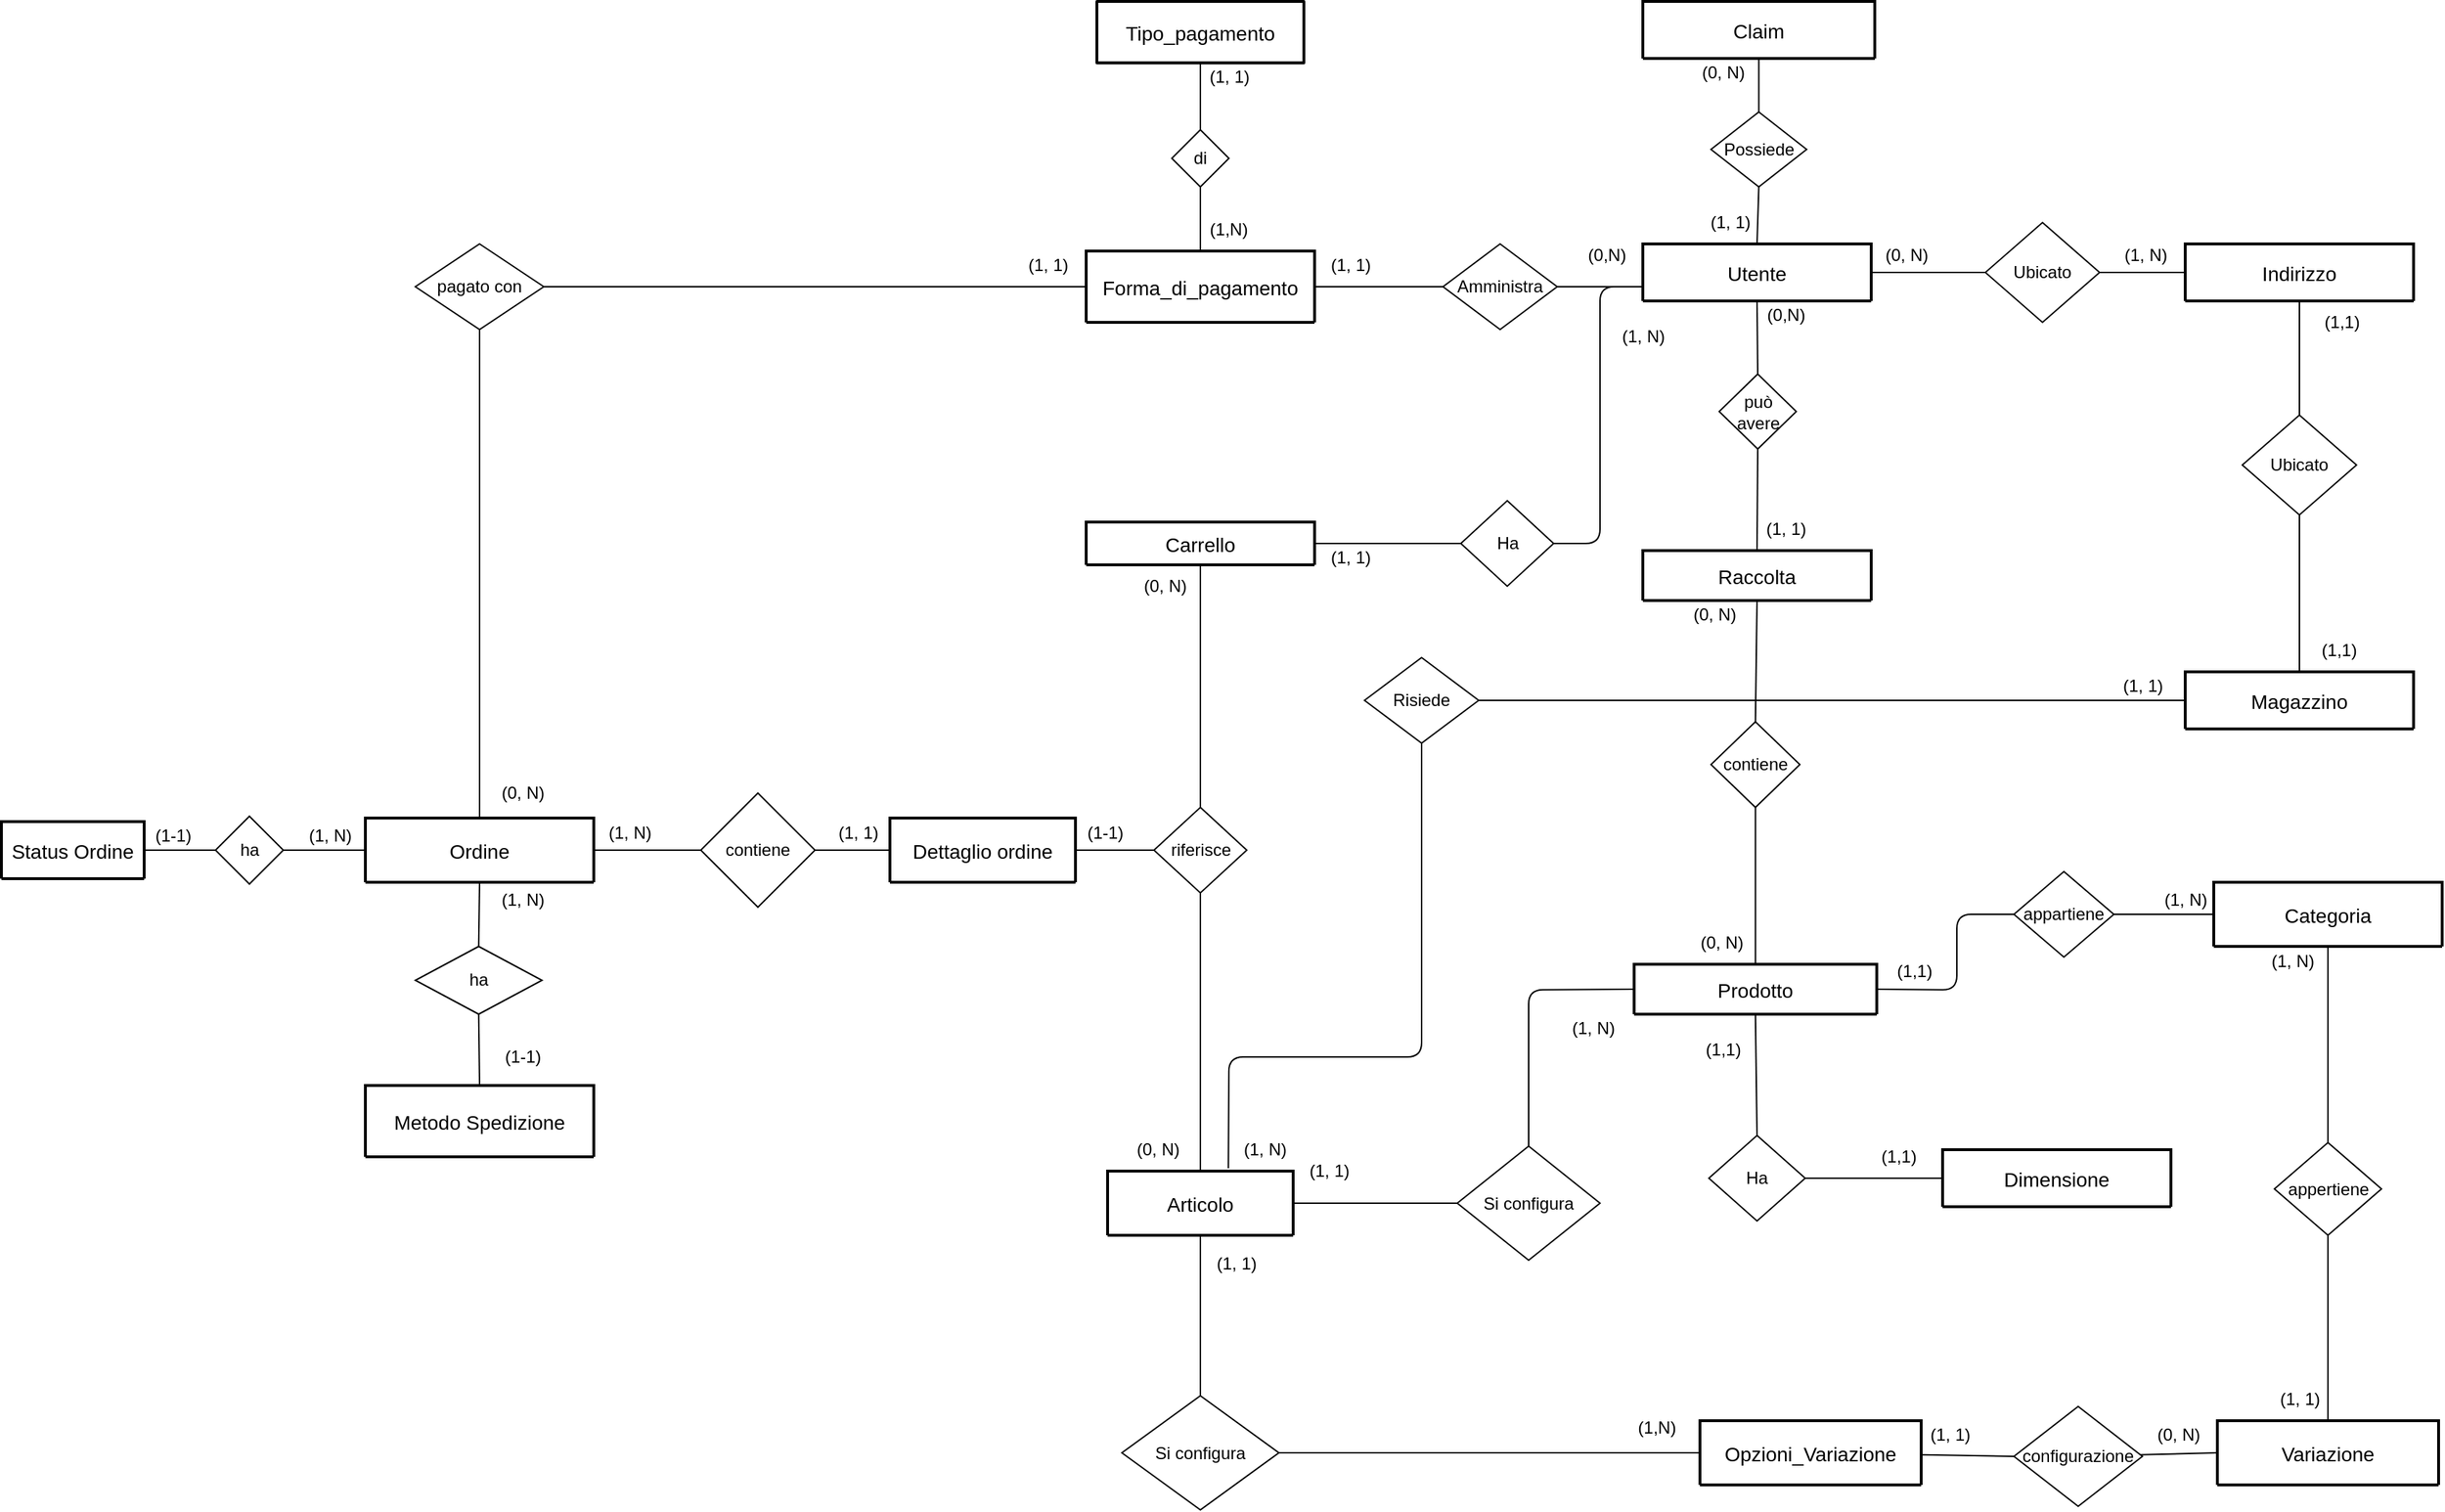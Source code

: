 <mxfile>
    <diagram id="2dFr3bN1FyDj8-6Dwqnr" name="Page-1">
        <mxGraphModel dx="3108" dy="565" grid="1" gridSize="10" guides="1" tooltips="1" connect="1" arrows="1" fold="1" page="1" pageScale="1" pageWidth="827" pageHeight="1169" math="0" shadow="0">
            <root>
                <mxCell id="0"/>
                <mxCell id="1" parent="0"/>
                <mxCell id="166" value="Utente" style="swimlane;childLayout=stackLayout;horizontal=1;startSize=130;horizontalStack=0;rounded=1;fontSize=14;fontStyle=0;strokeWidth=2;resizeParent=0;resizeLast=1;shadow=0;dashed=0;align=center;" parent="1" vertex="1">
                    <mxGeometry x="320" y="180" width="160" height="40" as="geometry"/>
                </mxCell>
                <mxCell id="168" value="Indirizzo" style="swimlane;childLayout=stackLayout;horizontal=1;startSize=148;horizontalStack=0;rounded=1;fontSize=14;fontStyle=0;strokeWidth=2;resizeParent=0;resizeLast=1;shadow=0;dashed=0;align=center;" parent="1" vertex="1">
                    <mxGeometry x="700" y="180" width="160" height="40" as="geometry"/>
                </mxCell>
                <mxCell id="170" style="edgeStyle=none;html=1;exitX=0;exitY=0.5;exitDx=0;exitDy=0;entryX=1;entryY=0.5;entryDx=0;entryDy=0;endArrow=none;endFill=0;" parent="1" source="172" target="166" edge="1">
                    <mxGeometry relative="1" as="geometry">
                        <mxPoint x="480" y="210" as="targetPoint"/>
                    </mxGeometry>
                </mxCell>
                <mxCell id="171" style="edgeStyle=none;html=1;exitX=1;exitY=0.5;exitDx=0;exitDy=0;endArrow=none;endFill=0;entryX=0;entryY=0.5;entryDx=0;entryDy=0;" parent="1" source="172" target="168" edge="1">
                    <mxGeometry relative="1" as="geometry"/>
                </mxCell>
                <mxCell id="172" value="Ubicato" style="shape=rhombus;perimeter=rhombusPerimeter;whiteSpace=wrap;html=1;align=center;" parent="1" vertex="1">
                    <mxGeometry x="560" y="165" width="80" height="70" as="geometry"/>
                </mxCell>
                <mxCell id="173" value="Forma_di_pagamento" style="swimlane;childLayout=stackLayout;horizontal=1;startSize=50;horizontalStack=0;rounded=1;fontSize=14;fontStyle=0;strokeWidth=2;resizeParent=0;resizeLast=1;shadow=0;dashed=0;align=center;" parent="1" vertex="1">
                    <mxGeometry x="-70" y="185" width="160" height="50" as="geometry"/>
                </mxCell>
                <mxCell id="175" value="Tipo_pagamento" style="swimlane;childLayout=stackLayout;horizontal=1;startSize=43;horizontalStack=0;rounded=1;fontSize=14;fontStyle=0;strokeWidth=2;resizeParent=0;resizeLast=1;shadow=0;dashed=0;align=center;" parent="1" vertex="1">
                    <mxGeometry x="-62.5" y="10" width="145" height="43.12" as="geometry"/>
                </mxCell>
                <mxCell id="176" value="&#10;" style="align=left;strokeColor=none;fillColor=none;spacingLeft=4;fontSize=12;verticalAlign=top;resizable=0;rotatable=0;part=1;" parent="175" vertex="1">
                    <mxGeometry y="43" width="145" height="0.12" as="geometry"/>
                </mxCell>
                <mxCell id="177" style="edgeStyle=none;html=1;exitX=1;exitY=0.5;exitDx=0;exitDy=0;entryX=0;entryY=0.5;entryDx=0;entryDy=0;endArrow=none;endFill=0;" parent="1" source="179" edge="1">
                    <mxGeometry relative="1" as="geometry">
                        <mxPoint x="320" y="210" as="targetPoint"/>
                    </mxGeometry>
                </mxCell>
                <mxCell id="178" style="edgeStyle=none;html=1;exitX=0;exitY=0.5;exitDx=0;exitDy=0;endArrow=none;endFill=0;entryX=1;entryY=0.5;entryDx=0;entryDy=0;" parent="1" source="179" target="173" edge="1">
                    <mxGeometry relative="1" as="geometry">
                        <mxPoint x="110" y="210" as="targetPoint"/>
                    </mxGeometry>
                </mxCell>
                <mxCell id="179" value="Amministra" style="shape=rhombus;perimeter=rhombusPerimeter;whiteSpace=wrap;html=1;align=center;" parent="1" vertex="1">
                    <mxGeometry x="180" y="180" width="80" height="60" as="geometry"/>
                </mxCell>
                <mxCell id="180" style="edgeStyle=none;html=1;exitX=0.5;exitY=1;exitDx=0;exitDy=0;endArrow=none;endFill=0;entryX=0.5;entryY=0;entryDx=0;entryDy=0;" parent="1" source="182" target="173" edge="1">
                    <mxGeometry relative="1" as="geometry">
                        <mxPoint y="300" as="targetPoint"/>
                    </mxGeometry>
                </mxCell>
                <mxCell id="327" style="edgeStyle=none;html=1;exitX=0.5;exitY=0;exitDx=0;exitDy=0;fontSize=20;endArrow=none;endFill=0;entryX=0.5;entryY=0;entryDx=0;entryDy=0;" parent="1" source="182" target="176" edge="1">
                    <mxGeometry relative="1" as="geometry">
                        <mxPoint x="-20" y="80" as="targetPoint"/>
                        <mxPoint x="2.5" y="106.88" as="sourcePoint"/>
                    </mxGeometry>
                </mxCell>
                <mxCell id="182" value="di" style="shape=rhombus;perimeter=rhombusPerimeter;whiteSpace=wrap;html=1;align=center;" parent="1" vertex="1">
                    <mxGeometry x="-10" y="100" width="40" height="40" as="geometry"/>
                </mxCell>
                <mxCell id="183" value="Carrello" style="swimlane;childLayout=stackLayout;horizontal=1;startSize=30;horizontalStack=0;rounded=1;fontSize=14;fontStyle=0;strokeWidth=2;resizeParent=0;resizeLast=1;shadow=0;dashed=0;align=center;" parent="1" vertex="1">
                    <mxGeometry x="-70" y="375" width="160" height="30" as="geometry"/>
                </mxCell>
                <mxCell id="185" style="edgeStyle=none;html=1;exitX=1;exitY=0.5;exitDx=0;exitDy=0;entryX=0;entryY=0.75;entryDx=0;entryDy=0;endArrow=none;endFill=0;" parent="1" source="187" target="166" edge="1">
                    <mxGeometry relative="1" as="geometry">
                        <Array as="points">
                            <mxPoint x="290" y="390"/>
                            <mxPoint x="290" y="210"/>
                        </Array>
                    </mxGeometry>
                </mxCell>
                <mxCell id="328" style="edgeStyle=none;html=1;exitX=0;exitY=0.5;exitDx=0;exitDy=0;entryX=1;entryY=0.5;entryDx=0;entryDy=0;fontSize=20;endArrow=none;endFill=0;" parent="1" source="187" target="183" edge="1">
                    <mxGeometry relative="1" as="geometry"/>
                </mxCell>
                <mxCell id="187" value="Ha" style="shape=rhombus;perimeter=rhombusPerimeter;whiteSpace=wrap;html=1;align=center;" parent="1" vertex="1">
                    <mxGeometry x="192.5" y="360" width="65" height="60" as="geometry"/>
                </mxCell>
                <mxCell id="339" style="edgeStyle=none;html=1;endArrow=none;endFill=0;exitX=0;exitY=0.5;exitDx=0;exitDy=0;entryX=0.5;entryY=0;entryDx=0;entryDy=0;" edge="1" parent="1" source="188" target="340">
                    <mxGeometry relative="1" as="geometry">
                        <mxPoint x="180" y="740" as="targetPoint"/>
                        <Array as="points">
                            <mxPoint x="240" y="703"/>
                        </Array>
                    </mxGeometry>
                </mxCell>
                <mxCell id="188" value="Prodotto" style="swimlane;childLayout=stackLayout;horizontal=1;startSize=35;horizontalStack=0;rounded=1;fontSize=14;fontStyle=0;strokeWidth=2;resizeParent=0;resizeLast=1;shadow=0;dashed=0;align=center;arcSize=15;" parent="1" vertex="1">
                    <mxGeometry x="313.88" y="685" width="170" height="35" as="geometry"/>
                </mxCell>
                <mxCell id="190" value="Categoria" style="swimlane;childLayout=stackLayout;horizontal=1;startSize=45;horizontalStack=0;rounded=1;fontSize=14;fontStyle=0;strokeWidth=2;resizeParent=0;resizeLast=1;shadow=0;dashed=0;align=center;" parent="1" vertex="1">
                    <mxGeometry x="720" y="627.5" width="160" height="45" as="geometry"/>
                </mxCell>
                <mxCell id="192" style="edgeStyle=none;html=1;exitX=0;exitY=0.5;exitDx=0;exitDy=0;endArrow=none;endFill=0;entryX=1;entryY=0.5;entryDx=0;entryDy=0;" parent="1" source="194" edge="1" target="188">
                    <mxGeometry relative="1" as="geometry">
                        <mxPoint x="490" y="650" as="targetPoint"/>
                        <Array as="points">
                            <mxPoint x="540" y="650"/>
                            <mxPoint x="540" y="703"/>
                        </Array>
                    </mxGeometry>
                </mxCell>
                <mxCell id="193" style="edgeStyle=none;html=1;exitX=1;exitY=0.5;exitDx=0;exitDy=0;endArrow=none;endFill=0;entryX=0;entryY=0.5;entryDx=0;entryDy=0;" parent="1" source="194" target="190" edge="1">
                    <mxGeometry relative="1" as="geometry">
                        <mxPoint x="690" y="650" as="targetPoint"/>
                    </mxGeometry>
                </mxCell>
                <mxCell id="194" value="appartiene" style="shape=rhombus;perimeter=rhombusPerimeter;whiteSpace=wrap;html=1;align=center;" parent="1" vertex="1">
                    <mxGeometry x="580" y="620" width="70" height="60" as="geometry"/>
                </mxCell>
                <mxCell id="195" value="Variazione" style="swimlane;childLayout=stackLayout;horizontal=1;startSize=65;horizontalStack=0;rounded=1;fontSize=14;fontStyle=0;strokeWidth=2;resizeParent=0;resizeLast=1;shadow=0;dashed=0;align=center;" parent="1" vertex="1">
                    <mxGeometry x="722.5" y="1005" width="155" height="45" as="geometry"/>
                </mxCell>
                <mxCell id="197" style="edgeStyle=none;html=1;entryX=0.5;entryY=0;entryDx=0;entryDy=0;endArrow=none;endFill=0;" parent="1" source="199" target="195" edge="1">
                    <mxGeometry relative="1" as="geometry"/>
                </mxCell>
                <mxCell id="198" style="edgeStyle=none;html=1;entryX=0.5;entryY=1;entryDx=0;entryDy=0;endArrow=none;endFill=0;" parent="1" source="199" target="190" edge="1">
                    <mxGeometry relative="1" as="geometry">
                        <mxPoint x="770" y="710" as="targetPoint"/>
                    </mxGeometry>
                </mxCell>
                <mxCell id="199" value="appertiene" style="shape=rhombus;perimeter=rhombusPerimeter;whiteSpace=wrap;html=1;align=center;" parent="1" vertex="1">
                    <mxGeometry x="762.5" y="810" width="75" height="65" as="geometry"/>
                </mxCell>
                <mxCell id="200" style="edgeStyle=none;html=1;entryX=0;entryY=0.5;entryDx=0;entryDy=0;endArrow=none;endFill=0;" parent="1" source="201" target="204" edge="1">
                    <mxGeometry relative="1" as="geometry"/>
                </mxCell>
                <mxCell id="201" value="Opzioni_Variazione" style="swimlane;childLayout=stackLayout;horizontal=1;startSize=75;horizontalStack=0;rounded=1;fontSize=14;fontStyle=0;strokeWidth=2;resizeParent=0;resizeLast=1;shadow=0;dashed=0;align=center;" parent="1" vertex="1">
                    <mxGeometry x="360" y="1005" width="155" height="45" as="geometry"/>
                </mxCell>
                <mxCell id="203" style="edgeStyle=none;html=1;entryX=0;entryY=0.5;entryDx=0;entryDy=0;endArrow=none;endFill=0;" parent="1" source="204" target="195" edge="1">
                    <mxGeometry relative="1" as="geometry"/>
                </mxCell>
                <mxCell id="204" value="configurazione" style="shape=rhombus;perimeter=rhombusPerimeter;whiteSpace=wrap;html=1;align=center;" parent="1" vertex="1">
                    <mxGeometry x="580" y="995" width="90" height="70" as="geometry"/>
                </mxCell>
                <mxCell id="205" value="Magazzino" style="swimlane;childLayout=stackLayout;horizontal=1;startSize=100;horizontalStack=0;rounded=1;fontSize=14;fontStyle=0;strokeWidth=2;resizeParent=0;resizeLast=1;shadow=0;dashed=0;align=center;" parent="1" vertex="1">
                    <mxGeometry x="700" y="480" width="160" height="40" as="geometry"/>
                </mxCell>
                <mxCell id="207" style="edgeStyle=none;html=1;exitX=0.5;exitY=0;exitDx=0;exitDy=0;entryX=0.5;entryY=1;entryDx=0;entryDy=0;startArrow=none;startFill=0;endArrow=none;endFill=0;" parent="1" source="209" target="168" edge="1">
                    <mxGeometry relative="1" as="geometry">
                        <mxPoint x="772" y="242" as="targetPoint"/>
                    </mxGeometry>
                </mxCell>
                <mxCell id="208" style="edgeStyle=none;html=1;exitX=0.5;exitY=1;exitDx=0;exitDy=0;entryX=0.5;entryY=0;entryDx=0;entryDy=0;startArrow=none;startFill=0;endArrow=none;endFill=0;" parent="1" source="209" target="205" edge="1">
                    <mxGeometry relative="1" as="geometry"/>
                </mxCell>
                <mxCell id="209" value="Ubicato" style="shape=rhombus;perimeter=rhombusPerimeter;whiteSpace=wrap;html=1;align=center;" parent="1" vertex="1">
                    <mxGeometry x="740" y="300" width="80" height="70" as="geometry"/>
                </mxCell>
                <mxCell id="210" value="Dimensione" style="swimlane;childLayout=stackLayout;horizontal=1;startSize=90;horizontalStack=0;rounded=1;fontSize=14;fontStyle=0;strokeWidth=2;resizeParent=0;resizeLast=1;shadow=0;dashed=0;align=center;" parent="1" vertex="1">
                    <mxGeometry x="530" y="815" width="160" height="40" as="geometry"/>
                </mxCell>
                <mxCell id="212" style="edgeStyle=none;html=1;exitX=0.5;exitY=0;exitDx=0;exitDy=0;entryX=0.5;entryY=1;entryDx=0;entryDy=0;endArrow=none;endFill=0;" parent="1" source="214" target="188" edge="1">
                    <mxGeometry relative="1" as="geometry">
                        <mxPoint x="447.5" y="715" as="targetPoint"/>
                    </mxGeometry>
                </mxCell>
                <mxCell id="330" style="edgeStyle=none;html=1;exitX=1;exitY=0.5;exitDx=0;exitDy=0;entryX=0;entryY=0.5;entryDx=0;entryDy=0;fontSize=20;endArrow=none;endFill=0;" parent="1" source="214" target="210" edge="1">
                    <mxGeometry relative="1" as="geometry"/>
                </mxCell>
                <mxCell id="214" value="Ha" style="shape=rhombus;perimeter=rhombusPerimeter;whiteSpace=wrap;html=1;align=center;" parent="1" vertex="1">
                    <mxGeometry x="366.25" y="805" width="67.5" height="60" as="geometry"/>
                </mxCell>
                <mxCell id="320" style="edgeStyle=none;html=1;exitX=1;exitY=0.5;exitDx=0;exitDy=0;entryX=0;entryY=0.5;entryDx=0;entryDy=0;fontSize=20;endArrow=none;endFill=0;" parent="1" source="217" target="205" edge="1">
                    <mxGeometry relative="1" as="geometry"/>
                </mxCell>
                <mxCell id="217" value="Risiede" style="shape=rhombus;perimeter=rhombusPerimeter;whiteSpace=wrap;html=1;align=center;" parent="1" vertex="1">
                    <mxGeometry x="125" y="470" width="80" height="60" as="geometry"/>
                </mxCell>
                <mxCell id="218" style="edgeStyle=none;html=1;exitX=0.5;exitY=0;exitDx=0;exitDy=0;entryX=0.5;entryY=1;entryDx=0;entryDy=0;startArrow=none;startFill=0;endArrow=none;endFill=0;" parent="1" source="221" target="183" edge="1">
                    <mxGeometry relative="1" as="geometry">
                        <mxPoint x="10" y="480" as="targetPoint"/>
                    </mxGeometry>
                </mxCell>
                <mxCell id="322" style="edgeStyle=none;html=1;exitX=0;exitY=0.5;exitDx=0;exitDy=0;entryX=1;entryY=0.5;entryDx=0;entryDy=0;fontSize=20;endArrow=none;endFill=0;" parent="1" source="221" target="266" edge="1">
                    <mxGeometry relative="1" as="geometry"/>
                </mxCell>
                <mxCell id="221" value="riferisce" style="shape=rhombus;perimeter=rhombusPerimeter;whiteSpace=wrap;html=1;align=center;" parent="1" vertex="1">
                    <mxGeometry x="-22.5" y="575" width="65" height="60" as="geometry"/>
                </mxCell>
                <mxCell id="226" value="Metodo Spedizione" style="swimlane;childLayout=stackLayout;horizontal=1;startSize=90;horizontalStack=0;rounded=1;fontSize=14;fontStyle=0;strokeWidth=2;resizeParent=0;resizeLast=1;shadow=0;dashed=0;align=center;" parent="1" vertex="1">
                    <mxGeometry x="-575" y="770" width="160" height="50" as="geometry"/>
                </mxCell>
                <mxCell id="228" style="edgeStyle=none;html=1;exitX=1;exitY=0.5;exitDx=0;exitDy=0;entryX=0;entryY=0.5;entryDx=0;entryDy=0;startArrow=none;startFill=0;endArrow=none;endFill=0;" parent="1" source="230" target="264" edge="1">
                    <mxGeometry relative="1" as="geometry"/>
                </mxCell>
                <mxCell id="230" value="ha" style="shape=rhombus;perimeter=rhombusPerimeter;whiteSpace=wrap;html=1;align=center;" parent="1" vertex="1">
                    <mxGeometry x="-680" y="581.25" width="47.5" height="47.5" as="geometry"/>
                </mxCell>
                <mxCell id="231" style="edgeStyle=none;html=1;exitX=0.5;exitY=1;exitDx=0;exitDy=0;entryX=0.5;entryY=0;entryDx=0;entryDy=0;endArrow=none;endFill=0;" parent="1" source="233" target="166" edge="1">
                    <mxGeometry relative="1" as="geometry"/>
                </mxCell>
                <mxCell id="232" value="(1,1)" style="text;html=1;align=center;verticalAlign=middle;resizable=0;points=[];autosize=1;strokeColor=none;fillColor=none;" parent="1" vertex="1">
                    <mxGeometry x="490" y="680" width="40" height="20" as="geometry"/>
                </mxCell>
                <mxCell id="233" value="Possiede" style="shape=rhombus;perimeter=rhombusPerimeter;whiteSpace=wrap;html=1;align=center;" parent="1" vertex="1">
                    <mxGeometry x="367.75" y="87.5" width="67" height="52.5" as="geometry"/>
                </mxCell>
                <mxCell id="234" value="(1, N)" style="text;html=1;align=center;verticalAlign=middle;resizable=0;points=[];autosize=1;strokeColor=none;fillColor=none;" parent="1" vertex="1">
                    <mxGeometry x="675" y="630" width="50" height="20" as="geometry"/>
                </mxCell>
                <mxCell id="235" value="(1, N)" style="text;html=1;align=center;verticalAlign=middle;resizable=0;points=[];autosize=1;strokeColor=none;fillColor=none;" parent="1" vertex="1">
                    <mxGeometry x="750" y="672.5" width="50" height="20" as="geometry"/>
                </mxCell>
                <mxCell id="236" value="(1, 1)" style="text;html=1;align=center;verticalAlign=middle;resizable=0;points=[];autosize=1;strokeColor=none;fillColor=none;" parent="1" vertex="1">
                    <mxGeometry x="760" y="980" width="40" height="20" as="geometry"/>
                </mxCell>
                <mxCell id="238" value="(0, N)" style="text;html=1;strokeColor=none;fillColor=none;align=center;verticalAlign=middle;whiteSpace=wrap;rounded=0;" parent="1" vertex="1">
                    <mxGeometry x="485" y="172.5" width="40" height="30" as="geometry"/>
                </mxCell>
                <mxCell id="240" style="edgeStyle=none;html=1;exitX=0.5;exitY=1;exitDx=0;exitDy=0;entryX=0.5;entryY=0;entryDx=0;entryDy=0;startArrow=none;startFill=0;endArrow=none;endFill=0;" parent="1" source="242" target="226" edge="1">
                    <mxGeometry relative="1" as="geometry">
                        <mxPoint x="-117.5" y="1017.5" as="targetPoint"/>
                    </mxGeometry>
                </mxCell>
                <mxCell id="241" style="edgeStyle=none;html=1;exitX=0.5;exitY=0;exitDx=0;exitDy=0;entryX=0.5;entryY=1;entryDx=0;entryDy=0;startArrow=none;startFill=0;endArrow=none;endFill=0;" parent="1" source="242" target="253" edge="1">
                    <mxGeometry relative="1" as="geometry">
                        <mxPoint x="-355" y="920" as="targetPoint"/>
                    </mxGeometry>
                </mxCell>
                <mxCell id="242" value="ha" style="shape=rhombus;perimeter=rhombusPerimeter;whiteSpace=wrap;html=1;align=center;" parent="1" vertex="1">
                    <mxGeometry x="-540" y="672.5" width="88.75" height="47.5" as="geometry"/>
                </mxCell>
                <mxCell id="243" style="edgeStyle=none;html=1;exitX=0.5;exitY=0;exitDx=0;exitDy=0;entryX=0.5;entryY=1;entryDx=0;entryDy=0;endArrow=none;endFill=0;" parent="1" source="233" target="309" edge="1">
                    <mxGeometry relative="1" as="geometry">
                        <mxPoint x="225" y="90" as="targetPoint"/>
                    </mxGeometry>
                </mxCell>
                <mxCell id="244" value="(1,1)" style="text;html=1;strokeColor=none;fillColor=none;align=center;verticalAlign=middle;whiteSpace=wrap;rounded=0;" parent="1" vertex="1">
                    <mxGeometry x="777.5" y="450.0" width="60" height="30" as="geometry"/>
                </mxCell>
                <mxCell id="246" value="(1, 1)" style="text;html=1;align=center;verticalAlign=middle;resizable=0;points=[];autosize=1;strokeColor=none;fillColor=none;" parent="1" vertex="1">
                    <mxGeometry x="650" y="480" width="40" height="20" as="geometry"/>
                </mxCell>
                <mxCell id="247" value="(1,1)" style="text;html=1;strokeColor=none;fillColor=none;align=center;verticalAlign=middle;whiteSpace=wrap;rounded=0;" parent="1" vertex="1">
                    <mxGeometry x="355.5" y="730" width="41" height="30" as="geometry"/>
                </mxCell>
                <mxCell id="248" value="(1,1)" style="text;html=1;strokeColor=none;fillColor=none;align=center;verticalAlign=middle;whiteSpace=wrap;rounded=0;" parent="1" vertex="1">
                    <mxGeometry x="474" y="810" width="51" height="20" as="geometry"/>
                </mxCell>
                <mxCell id="249" value="(0, N)" style="text;html=1;align=center;verticalAlign=middle;resizable=0;points=[];autosize=1;strokeColor=none;fillColor=none;" parent="1" vertex="1">
                    <mxGeometry x="670" y="1005" width="50" height="20" as="geometry"/>
                </mxCell>
                <mxCell id="250" value="(1, 1)" style="text;html=1;align=center;verticalAlign=middle;resizable=0;points=[];autosize=1;strokeColor=none;fillColor=none;" parent="1" vertex="1">
                    <mxGeometry x="515" y="1005" width="40" height="20" as="geometry"/>
                </mxCell>
                <mxCell id="251" value="(1, N)" style="text;html=1;strokeColor=none;fillColor=none;align=center;verticalAlign=middle;whiteSpace=wrap;rounded=0;" parent="1" vertex="1">
                    <mxGeometry x="645" y="177.5" width="55" height="20" as="geometry"/>
                </mxCell>
                <mxCell id="264" value="Status Ordine" style="swimlane;childLayout=stackLayout;horizontal=1;startSize=50;horizontalStack=0;rounded=1;fontSize=14;fontStyle=0;strokeWidth=2;resizeParent=0;resizeLast=1;shadow=0;dashed=0;align=center;" parent="1" vertex="1">
                    <mxGeometry x="-830" y="585" width="100" height="40" as="geometry"/>
                </mxCell>
                <mxCell id="266" value="Dettaglio ordine" style="swimlane;childLayout=stackLayout;horizontal=1;startSize=65;horizontalStack=0;rounded=1;fontSize=14;fontStyle=0;strokeWidth=2;resizeParent=0;resizeLast=1;shadow=0;dashed=0;align=center;" parent="1" vertex="1">
                    <mxGeometry x="-207.5" y="582.5" width="130" height="45" as="geometry"/>
                </mxCell>
                <mxCell id="267" value="&#10;&#10;" style="align=left;strokeColor=none;fillColor=none;spacingLeft=4;fontSize=12;verticalAlign=top;resizable=0;rotatable=0;part=1;" parent="266" vertex="1">
                    <mxGeometry y="45" width="130" as="geometry"/>
                </mxCell>
                <mxCell id="315" style="edgeStyle=none;html=1;exitX=0;exitY=0.5;exitDx=0;exitDy=0;entryX=1;entryY=0.5;entryDx=0;entryDy=0;fontSize=20;endArrow=none;endFill=0;" parent="1" source="270" target="253" edge="1">
                    <mxGeometry relative="1" as="geometry"/>
                </mxCell>
                <mxCell id="316" style="edgeStyle=none;html=1;exitX=1;exitY=0.5;exitDx=0;exitDy=0;entryX=0;entryY=0.5;entryDx=0;entryDy=0;fontSize=20;endArrow=none;endFill=0;" parent="1" source="270" target="266" edge="1">
                    <mxGeometry relative="1" as="geometry"/>
                </mxCell>
                <mxCell id="270" value="contiene" style="rhombus;whiteSpace=wrap;html=1;" parent="1" vertex="1">
                    <mxGeometry x="-340" y="565" width="80" height="80" as="geometry"/>
                </mxCell>
                <mxCell id="271" value="(1, N)" style="text;html=1;align=center;verticalAlign=middle;resizable=0;points=[];autosize=1;strokeColor=none;fillColor=none;" parent="1" vertex="1">
                    <mxGeometry x="-415" y="582.5" width="50" height="20" as="geometry"/>
                </mxCell>
                <mxCell id="272" value="(1-1)" style="text;html=1;align=center;verticalAlign=middle;resizable=0;points=[];autosize=1;strokeColor=none;fillColor=none;" parent="1" vertex="1">
                    <mxGeometry x="-77.5" y="582.5" width="40" height="20" as="geometry"/>
                </mxCell>
                <mxCell id="273" value="(1, 1)" style="text;html=1;align=center;verticalAlign=middle;resizable=0;points=[];autosize=1;strokeColor=none;fillColor=none;" parent="1" vertex="1">
                    <mxGeometry x="-250" y="582.5" width="40" height="20" as="geometry"/>
                </mxCell>
                <mxCell id="275" value="(0, N)" style="text;html=1;align=center;verticalAlign=middle;resizable=0;points=[];autosize=1;strokeColor=none;fillColor=none;" parent="1" vertex="1">
                    <mxGeometry x="-40" y="410" width="50" height="20" as="geometry"/>
                </mxCell>
                <mxCell id="277" value="(1, N)" style="text;html=1;align=center;verticalAlign=middle;resizable=0;points=[];autosize=1;strokeColor=none;fillColor=none;" parent="1" vertex="1">
                    <mxGeometry x="260" y="720" width="50" height="20" as="geometry"/>
                </mxCell>
                <mxCell id="278" value="(1-1)" style="text;html=1;align=center;verticalAlign=middle;resizable=0;points=[];autosize=1;strokeColor=none;fillColor=none;" parent="1" vertex="1">
                    <mxGeometry x="-730" y="585" width="40" height="20" as="geometry"/>
                </mxCell>
                <mxCell id="279" value="(1-1)" style="text;html=1;align=center;verticalAlign=middle;resizable=0;points=[];autosize=1;strokeColor=none;fillColor=none;" parent="1" vertex="1">
                    <mxGeometry x="-485" y="740" width="40" height="20" as="geometry"/>
                </mxCell>
                <mxCell id="281" value="(1,N)" style="text;html=1;strokeColor=none;fillColor=none;align=center;verticalAlign=middle;whiteSpace=wrap;rounded=0;" parent="1" vertex="1">
                    <mxGeometry x="300" y="995" width="60" height="30" as="geometry"/>
                </mxCell>
                <mxCell id="282" value="(1, N)" style="text;html=1;align=center;verticalAlign=middle;resizable=0;points=[];autosize=1;strokeColor=none;fillColor=none;" parent="1" vertex="1">
                    <mxGeometry x="295" y="235" width="50" height="20" as="geometry"/>
                </mxCell>
                <mxCell id="283" value="(1, N)" style="text;html=1;align=center;verticalAlign=middle;resizable=0;points=[];autosize=1;strokeColor=none;fillColor=none;" parent="1" vertex="1">
                    <mxGeometry x="-625" y="585" width="50" height="20" as="geometry"/>
                </mxCell>
                <mxCell id="284" value="(1, N)" style="text;html=1;align=center;verticalAlign=middle;resizable=0;points=[];autosize=1;strokeColor=none;fillColor=none;" parent="1" vertex="1">
                    <mxGeometry x="-490" y="630" width="50" height="20" as="geometry"/>
                </mxCell>
                <mxCell id="285" value="(1, 1)" style="text;html=1;align=center;verticalAlign=middle;resizable=0;points=[];autosize=1;strokeColor=none;fillColor=none;" parent="1" vertex="1">
                    <mxGeometry x="95" y="390" width="40" height="20" as="geometry"/>
                </mxCell>
                <mxCell id="286" value="(1,1)" style="text;html=1;strokeColor=none;fillColor=none;align=center;verticalAlign=middle;whiteSpace=wrap;rounded=0;" parent="1" vertex="1">
                    <mxGeometry x="780" y="220.0" width="60" height="30" as="geometry"/>
                </mxCell>
                <mxCell id="287" value="Raccolta" style="swimlane;childLayout=stackLayout;horizontal=1;startSize=65;horizontalStack=0;rounded=1;fontSize=14;fontStyle=0;strokeWidth=2;resizeParent=0;resizeLast=1;shadow=0;dashed=0;align=center;" parent="1" vertex="1">
                    <mxGeometry x="320" y="395" width="160" height="35" as="geometry"/>
                </mxCell>
                <mxCell id="289" style="edgeStyle=none;html=1;exitX=0.5;exitY=0;exitDx=0;exitDy=0;entryX=0.5;entryY=1;entryDx=0;entryDy=0;startArrow=none;startFill=0;endArrow=none;endFill=0;" parent="1" source="291" target="166" edge="1">
                    <mxGeometry relative="1" as="geometry">
                        <mxPoint x="391.2" y="261.3" as="targetPoint"/>
                    </mxGeometry>
                </mxCell>
                <mxCell id="290" style="edgeStyle=none;html=1;exitX=0.5;exitY=1;exitDx=0;exitDy=0;entryX=0.5;entryY=0;entryDx=0;entryDy=0;startArrow=none;startFill=0;endArrow=none;endFill=0;" parent="1" source="291" target="287" edge="1">
                    <mxGeometry relative="1" as="geometry"/>
                </mxCell>
                <mxCell id="291" value="può avere" style="shape=rhombus;perimeter=rhombusPerimeter;whiteSpace=wrap;html=1;align=center;" parent="1" vertex="1">
                    <mxGeometry x="373.5" y="271.25" width="54" height="52.5" as="geometry"/>
                </mxCell>
                <mxCell id="292" style="edgeStyle=none;html=1;exitX=0.5;exitY=1;exitDx=0;exitDy=0;entryX=0.5;entryY=0;entryDx=0;entryDy=0;startArrow=none;startFill=0;endArrow=none;endFill=0;" parent="1" source="293" target="188" edge="1">
                    <mxGeometry relative="1" as="geometry">
                        <Array as="points"/>
                    </mxGeometry>
                </mxCell>
                <mxCell id="293" value="contiene" style="rhombus;whiteSpace=wrap;html=1;" parent="1" vertex="1">
                    <mxGeometry x="367.75" y="515" width="62.25" height="60" as="geometry"/>
                </mxCell>
                <mxCell id="294" style="edgeStyle=none;html=1;exitX=0.5;exitY=1;exitDx=0;exitDy=0;entryX=0.5;entryY=0;entryDx=0;entryDy=0;startArrow=none;startFill=0;endArrow=none;endFill=0;" parent="1" source="287" target="293" edge="1">
                    <mxGeometry relative="1" as="geometry">
                        <Array as="points"/>
                        <mxPoint x="330" y="412.5" as="sourcePoint"/>
                    </mxGeometry>
                </mxCell>
                <mxCell id="295" value="(1, 1)" style="text;html=1;align=center;verticalAlign=middle;resizable=0;points=[];autosize=1;strokeColor=none;fillColor=none;" parent="1" vertex="1">
                    <mxGeometry x="400" y="370" width="40" height="20" as="geometry"/>
                </mxCell>
                <mxCell id="296" value="(0, N)" style="text;html=1;align=center;verticalAlign=middle;resizable=0;points=[];autosize=1;strokeColor=none;fillColor=none;" parent="1" vertex="1">
                    <mxGeometry x="350" y="660" width="50" height="20" as="geometry"/>
                </mxCell>
                <mxCell id="297" value="(0,N)" style="text;html=1;align=center;verticalAlign=middle;resizable=0;points=[];autosize=1;strokeColor=none;fillColor=none;" parent="1" vertex="1">
                    <mxGeometry x="400" y="220" width="40" height="20" as="geometry"/>
                </mxCell>
                <mxCell id="298" value="(0, N)" style="text;html=1;align=center;verticalAlign=middle;resizable=0;points=[];autosize=1;strokeColor=none;fillColor=none;" parent="1" vertex="1">
                    <mxGeometry x="345" y="430" width="50" height="20" as="geometry"/>
                </mxCell>
                <mxCell id="299" value="(1, 1)" style="text;html=1;align=center;verticalAlign=middle;resizable=0;points=[];autosize=1;strokeColor=none;fillColor=none;" parent="1" vertex="1">
                    <mxGeometry x="95" y="185" width="40" height="20" as="geometry"/>
                </mxCell>
                <mxCell id="300" value="(0,N)" style="text;html=1;strokeColor=none;fillColor=none;align=center;verticalAlign=middle;whiteSpace=wrap;rounded=0;" parent="1" vertex="1">
                    <mxGeometry x="265" y="172.5" width="60" height="30" as="geometry"/>
                </mxCell>
                <mxCell id="301" value="(1, 1)" style="text;html=1;align=center;verticalAlign=middle;resizable=0;points=[];autosize=1;strokeColor=none;fillColor=none;" parent="1" vertex="1">
                    <mxGeometry x="361" y="155" width="40" height="20" as="geometry"/>
                </mxCell>
                <mxCell id="302" value="(0, N)" style="text;html=1;align=center;verticalAlign=middle;resizable=0;points=[];autosize=1;strokeColor=none;fillColor=none;" parent="1" vertex="1">
                    <mxGeometry x="351" y="50" width="50" height="20" as="geometry"/>
                </mxCell>
                <mxCell id="303" value="(1, 1)" style="text;html=1;align=center;verticalAlign=middle;resizable=0;points=[];autosize=1;strokeColor=none;fillColor=none;" parent="1" vertex="1">
                    <mxGeometry x="10" y="53.12" width="40" height="20" as="geometry"/>
                </mxCell>
                <mxCell id="304" value="(1,N)" style="text;html=1;strokeColor=none;fillColor=none;align=center;verticalAlign=middle;whiteSpace=wrap;rounded=0;" parent="1" vertex="1">
                    <mxGeometry x="10" y="155" width="40" height="30" as="geometry"/>
                </mxCell>
                <mxCell id="314" style="edgeStyle=none;html=1;exitX=0.5;exitY=1;exitDx=0;exitDy=0;fontSize=20;endArrow=none;endFill=0;entryX=0.5;entryY=0;entryDx=0;entryDy=0;" parent="1" source="305" target="253" edge="1">
                    <mxGeometry relative="1" as="geometry">
                        <mxPoint x="-430" y="810" as="targetPoint"/>
                    </mxGeometry>
                </mxCell>
                <mxCell id="324" style="edgeStyle=none;html=1;exitX=1;exitY=0.5;exitDx=0;exitDy=0;entryX=0;entryY=0.5;entryDx=0;entryDy=0;fontSize=20;endArrow=none;endFill=0;" parent="1" source="305" target="173" edge="1">
                    <mxGeometry relative="1" as="geometry"/>
                </mxCell>
                <mxCell id="305" value="pagato con" style="shape=rhombus;perimeter=rhombusPerimeter;whiteSpace=wrap;html=1;align=center;" parent="1" vertex="1">
                    <mxGeometry x="-540" y="180" width="90" height="60" as="geometry"/>
                </mxCell>
                <mxCell id="307" value="(0, N)" style="text;html=1;align=center;verticalAlign=middle;resizable=0;points=[];autosize=1;strokeColor=none;fillColor=none;" parent="1" vertex="1">
                    <mxGeometry x="-490" y="555" width="50" height="20" as="geometry"/>
                </mxCell>
                <mxCell id="308" value="(1, 1)" style="text;html=1;align=center;verticalAlign=middle;resizable=0;points=[];autosize=1;strokeColor=none;fillColor=none;" parent="1" vertex="1">
                    <mxGeometry x="-117.5" y="185" width="40" height="20" as="geometry"/>
                </mxCell>
                <mxCell id="309" value="Claim" style="swimlane;childLayout=stackLayout;horizontal=1;startSize=80;horizontalStack=0;rounded=1;fontSize=14;fontStyle=0;strokeWidth=2;resizeParent=0;resizeLast=1;shadow=0;dashed=0;align=center;" parent="1" vertex="1">
                    <mxGeometry x="320" y="10" width="162.5" height="40" as="geometry"/>
                </mxCell>
                <mxCell id="253" value="Ordine" style="swimlane;childLayout=stackLayout;horizontal=1;startSize=65;horizontalStack=0;rounded=1;fontSize=14;fontStyle=0;strokeWidth=2;resizeParent=0;resizeLast=1;shadow=0;dashed=0;align=center;" parent="1" vertex="1">
                    <mxGeometry x="-575" y="582.5" width="160" height="45" as="geometry"/>
                </mxCell>
                <mxCell id="323" value="" style="edgeStyle=none;html=1;exitX=1;exitY=0.5;exitDx=0;exitDy=0;entryX=0;entryY=0.5;entryDx=0;entryDy=0;startArrow=none;startFill=0;endArrow=none;endFill=0;" parent="1" source="230" target="253" edge="1">
                    <mxGeometry relative="1" as="geometry">
                        <mxPoint x="-640" y="877.5" as="sourcePoint"/>
                        <mxPoint x="-355" y="875" as="targetPoint"/>
                    </mxGeometry>
                </mxCell>
                <mxCell id="338" style="edgeStyle=none;html=1;exitX=0.5;exitY=0;exitDx=0;exitDy=0;entryX=0.5;entryY=1;entryDx=0;entryDy=0;endArrow=none;endFill=0;" edge="1" parent="1" source="331" target="221">
                    <mxGeometry relative="1" as="geometry"/>
                </mxCell>
                <mxCell id="345" style="edgeStyle=none;html=1;entryX=0.5;entryY=1;entryDx=0;entryDy=0;endArrow=none;endFill=0;exitX=0.651;exitY=-0.044;exitDx=0;exitDy=0;exitPerimeter=0;" edge="1" parent="1" source="331" target="217">
                    <mxGeometry relative="1" as="geometry">
                        <Array as="points">
                            <mxPoint x="30" y="750"/>
                            <mxPoint x="165" y="750"/>
                        </Array>
                    </mxGeometry>
                </mxCell>
                <mxCell id="331" value="Articolo" style="swimlane;childLayout=stackLayout;horizontal=1;startSize=65;horizontalStack=0;rounded=1;fontSize=14;fontStyle=0;strokeWidth=2;resizeParent=0;resizeLast=1;shadow=0;dashed=0;align=center;" vertex="1" parent="1">
                    <mxGeometry x="-55" y="830" width="130" height="45" as="geometry"/>
                </mxCell>
                <mxCell id="332" value="&#10;&#10;" style="align=left;strokeColor=none;fillColor=none;spacingLeft=4;fontSize=12;verticalAlign=top;resizable=0;rotatable=0;part=1;" vertex="1" parent="331">
                    <mxGeometry y="45" width="130" as="geometry"/>
                </mxCell>
                <mxCell id="334" style="edgeStyle=none;html=1;exitX=1;exitY=0.5;exitDx=0;exitDy=0;entryX=0;entryY=0.5;entryDx=0;entryDy=0;endArrow=none;endFill=0;" edge="1" parent="1" source="333" target="201">
                    <mxGeometry relative="1" as="geometry"/>
                </mxCell>
                <mxCell id="335" style="edgeStyle=none;html=1;exitX=0.5;exitY=0;exitDx=0;exitDy=0;entryX=0.5;entryY=1;entryDx=0;entryDy=0;endArrow=none;endFill=0;" edge="1" parent="1" source="333" target="331">
                    <mxGeometry relative="1" as="geometry"/>
                </mxCell>
                <mxCell id="333" value="Si configura" style="rhombus;whiteSpace=wrap;html=1;" vertex="1" parent="1">
                    <mxGeometry x="-45" y="987.5" width="110" height="80" as="geometry"/>
                </mxCell>
                <mxCell id="336" value="(1, 1)" style="text;html=1;align=center;verticalAlign=middle;resizable=0;points=[];autosize=1;strokeColor=none;fillColor=none;" vertex="1" parent="1">
                    <mxGeometry x="10" y="880" width="50" height="30" as="geometry"/>
                </mxCell>
                <mxCell id="341" style="edgeStyle=none;html=1;exitX=0;exitY=0.5;exitDx=0;exitDy=0;entryX=1;entryY=0.5;entryDx=0;entryDy=0;endArrow=none;endFill=0;" edge="1" parent="1" source="340" target="331">
                    <mxGeometry relative="1" as="geometry">
                        <Array as="points"/>
                    </mxGeometry>
                </mxCell>
                <mxCell id="340" value="Si configura" style="rhombus;whiteSpace=wrap;html=1;" vertex="1" parent="1">
                    <mxGeometry x="190" y="812.5" width="100" height="80" as="geometry"/>
                </mxCell>
                <mxCell id="342" value="(1, 1)" style="text;html=1;align=center;verticalAlign=middle;resizable=0;points=[];autosize=1;strokeColor=none;fillColor=none;" vertex="1" parent="1">
                    <mxGeometry x="75" y="815" width="50" height="30" as="geometry"/>
                </mxCell>
                <mxCell id="346" value="(1, N)" style="text;html=1;align=center;verticalAlign=middle;resizable=0;points=[];autosize=1;strokeColor=none;fillColor=none;" vertex="1" parent="1">
                    <mxGeometry x="30" y="800" width="50" height="30" as="geometry"/>
                </mxCell>
                <mxCell id="347" value="(0, N)" style="text;html=1;align=center;verticalAlign=middle;resizable=0;points=[];autosize=1;strokeColor=none;fillColor=none;" vertex="1" parent="1">
                    <mxGeometry x="-45" y="800" width="50" height="30" as="geometry"/>
                </mxCell>
            </root>
        </mxGraphModel>
    </diagram>
</mxfile>